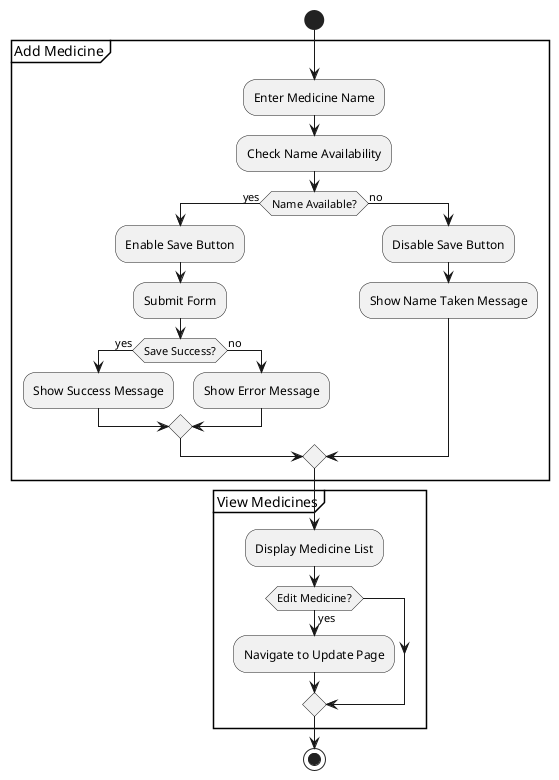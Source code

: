 @startuml Medicine Management Activity

start

partition "Add Medicine" {
  :Enter Medicine Name;
  :Check Name Availability;
  
  if (Name Available?) then (yes)
    :Enable Save Button;
    :Submit Form;
    if (Save Success?) then (yes)
      :Show Success Message;
    else (no)
      :Show Error Message;
    endif
  else (no)
    :Disable Save Button;
    :Show Name Taken Message;
  endif
}

partition "View Medicines" {
  :Display Medicine List;
  if (Edit Medicine?) then (yes)
    :Navigate to Update Page;
  endif
}

stop

@enduml 